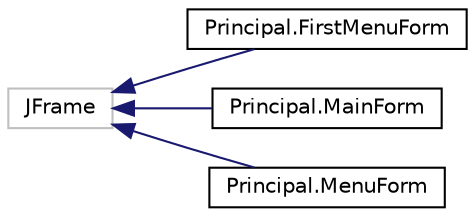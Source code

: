 digraph "Graphical Class Hierarchy"
{
  edge [fontname="Helvetica",fontsize="10",labelfontname="Helvetica",labelfontsize="10"];
  node [fontname="Helvetica",fontsize="10",shape=record];
  rankdir="LR";
  Node1 [label="JFrame",height=0.2,width=0.4,color="grey75", fillcolor="white", style="filled"];
  Node1 -> Node2 [dir="back",color="midnightblue",fontsize="10",style="solid",fontname="Helvetica"];
  Node2 [label="Principal.FirstMenuForm",height=0.2,width=0.4,color="black", fillcolor="white", style="filled",URL="$class_principal_1_1_first_menu_form.html",tooltip="Shows a dialogue where the player chooses the game he wants to play. "];
  Node1 -> Node3 [dir="back",color="midnightblue",fontsize="10",style="solid",fontname="Helvetica"];
  Node3 [label="Principal.MainForm",height=0.2,width=0.4,color="black", fillcolor="white", style="filled",URL="$class_principal_1_1_main_form.html",tooltip="Displays the main form of the game. "];
  Node1 -> Node4 [dir="back",color="midnightblue",fontsize="10",style="solid",fontname="Helvetica"];
  Node4 [label="Principal.MenuForm",height=0.2,width=0.4,color="black", fillcolor="white", style="filled",URL="$class_principal_1_1_menu_form.html",tooltip="Gets information for the next game, shows a dialogue where the player enters their name..."];
}
